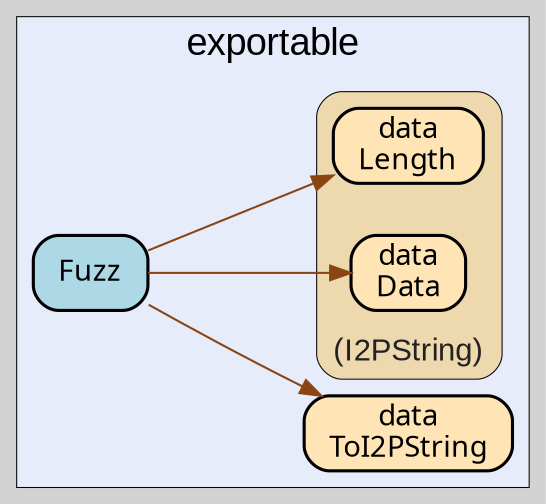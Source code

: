 digraph gocallvis {
    label="";
    labeljust="l";
    fontname="Arial";
    fontsize="14";
    rankdir="LR";
    bgcolor="lightgray";
    style="solid";
    penwidth="0.5";
    pad="0.0";
    nodesep="0.35";

    node [shape="box" style="filled,rounded" fillcolor="honeydew" fontname="Verdana" penwidth="1.0" margin="0.16,0.0"];
    edge [minlen="2"]

    subgraph "cluster_focus" {
        fontsize="18";
bgcolor="#e6ecfa";
label="exportable";
labelloc="t";
labeljust="c";
        
        "github.com/go-i2p/common/fuzz/string.Fuzz" [ penwidth="1.5" tooltip="github.com/go-i2p/common/fuzz/string.Fuzz | defined in fuzz.go:5\nat fuzz.go:9: calling [github.com/go-i2p/common/data.ToI2PString]\nat fuzz.go:7: calling [(github.com/go-i2p/common/data.I2PString).Data]\nat fuzz.go:10: calling [(github.com/go-i2p/common/data.I2PString).Data]\nat fuzz.go:8: calling [(github.com/go-i2p/common/data.I2PString).Length]\nat fuzz.go:11: calling [(github.com/go-i2p/common/data.I2PString).Length]" fillcolor="lightblue" label="Fuzz" ]
        "github.com/go-i2p/common/data.ToI2PString" [ fillcolor="moccasin" label="data\nToI2PString" penwidth="1.5" tooltip="github.com/go-i2p/common/data.ToI2PString | defined in string.go:111" ]
        
        subgraph "cluster_github.com/go-i2p/common/data.I2PString" {
        penwidth="0.5";
fontsize="15";
fontcolor="#222222";
labelloc="b";
style="rounded,filled";
fillcolor="wheat2";
label="(I2PString)";
tooltip="type: github.com/go-i2p/common/data.I2PString";
        
        "(github.com/go-i2p/common/data.I2PString).Data" [ fillcolor="moccasin" label="data\nData" penwidth="1.5" tooltip="(github.com/go-i2p/common/data.I2PString).Data | defined in string.go:70" ]
        "(github.com/go-i2p/common/data.I2PString).Length" [ label="data\nLength" penwidth="1.5" tooltip="(github.com/go-i2p/common/data.I2PString).Length | defined in string.go:28" fillcolor="moccasin" ]
        
    }

    }

    "github.com/go-i2p/common/fuzz/string.Fuzz" -> "github.com/go-i2p/common/data.ToI2PString" [ color="saddlebrown" tooltip="at fuzz.go:9: calling [github.com/go-i2p/common/data.ToI2PString]" ]
    "github.com/go-i2p/common/fuzz/string.Fuzz" -> "(github.com/go-i2p/common/data.I2PString).Data" [ color="saddlebrown" tooltip="at fuzz.go:7: calling [(github.com/go-i2p/common/data.I2PString).Data]\nat fuzz.go:10: calling [(github.com/go-i2p/common/data.I2PString).Data]" ]
    "github.com/go-i2p/common/fuzz/string.Fuzz" -> "(github.com/go-i2p/common/data.I2PString).Length" [ color="saddlebrown" tooltip="at fuzz.go:8: calling [(github.com/go-i2p/common/data.I2PString).Length]\nat fuzz.go:11: calling [(github.com/go-i2p/common/data.I2PString).Length]" ]
}
